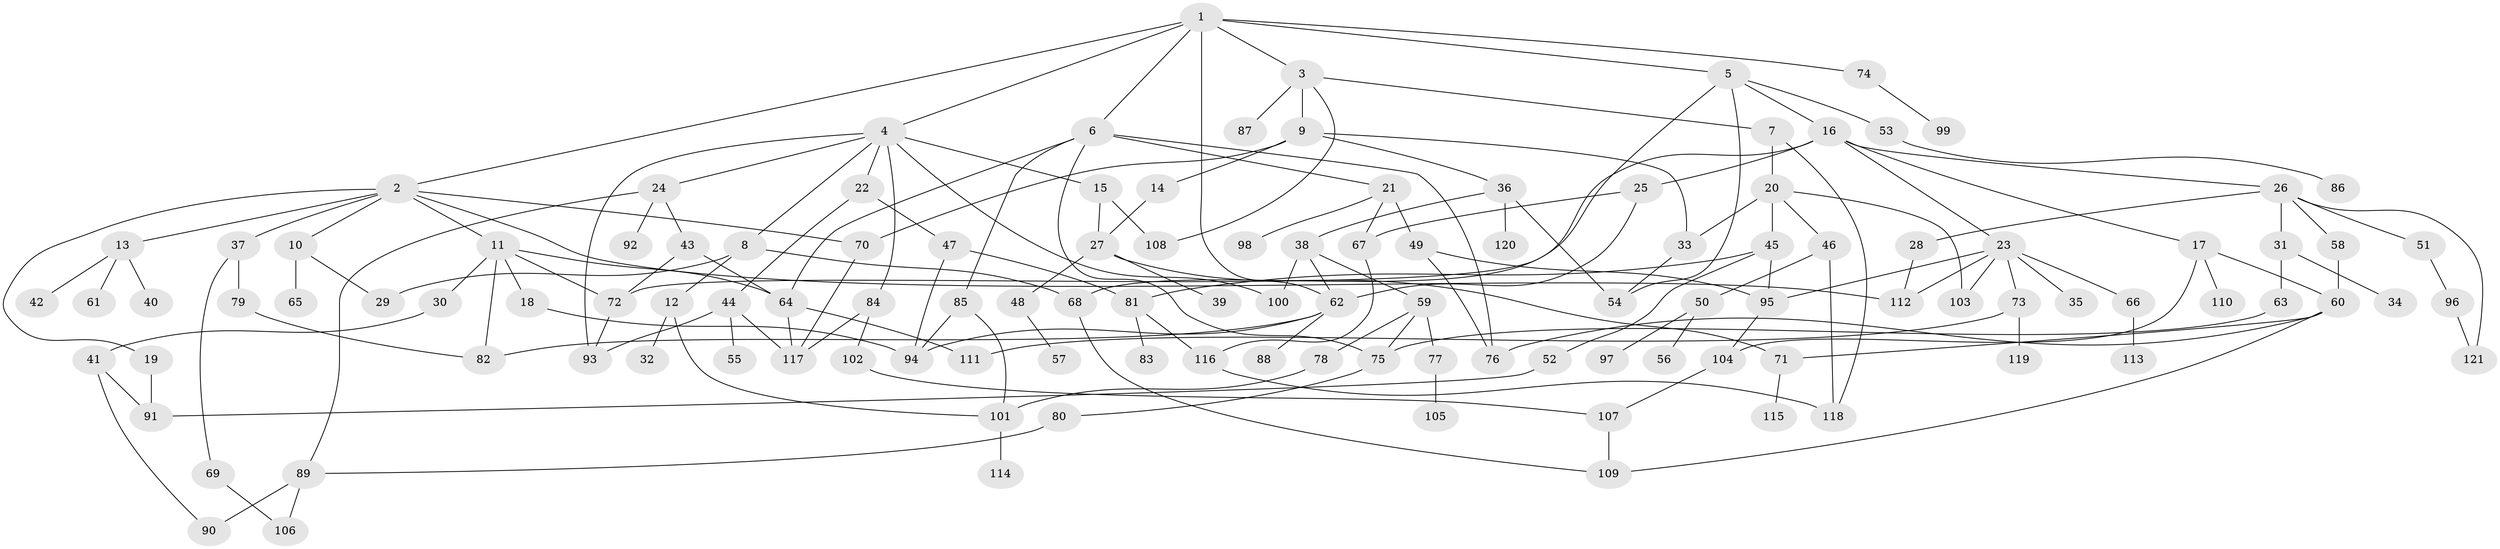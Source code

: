 // coarse degree distribution, {2: 0.20408163265306123, 4: 0.20408163265306123, 1: 0.1836734693877551, 12: 0.02040816326530612, 8: 0.02040816326530612, 6: 0.12244897959183673, 3: 0.10204081632653061, 9: 0.02040816326530612, 5: 0.08163265306122448, 7: 0.02040816326530612, 10: 0.02040816326530612}
// Generated by graph-tools (version 1.1) at 2025/36/03/04/25 23:36:08]
// undirected, 121 vertices, 174 edges
graph export_dot {
  node [color=gray90,style=filled];
  1;
  2;
  3;
  4;
  5;
  6;
  7;
  8;
  9;
  10;
  11;
  12;
  13;
  14;
  15;
  16;
  17;
  18;
  19;
  20;
  21;
  22;
  23;
  24;
  25;
  26;
  27;
  28;
  29;
  30;
  31;
  32;
  33;
  34;
  35;
  36;
  37;
  38;
  39;
  40;
  41;
  42;
  43;
  44;
  45;
  46;
  47;
  48;
  49;
  50;
  51;
  52;
  53;
  54;
  55;
  56;
  57;
  58;
  59;
  60;
  61;
  62;
  63;
  64;
  65;
  66;
  67;
  68;
  69;
  70;
  71;
  72;
  73;
  74;
  75;
  76;
  77;
  78;
  79;
  80;
  81;
  82;
  83;
  84;
  85;
  86;
  87;
  88;
  89;
  90;
  91;
  92;
  93;
  94;
  95;
  96;
  97;
  98;
  99;
  100;
  101;
  102;
  103;
  104;
  105;
  106;
  107;
  108;
  109;
  110;
  111;
  112;
  113;
  114;
  115;
  116;
  117;
  118;
  119;
  120;
  121;
  1 -- 2;
  1 -- 3;
  1 -- 4;
  1 -- 5;
  1 -- 6;
  1 -- 74;
  1 -- 62;
  2 -- 10;
  2 -- 11;
  2 -- 13;
  2 -- 19;
  2 -- 37;
  2 -- 112;
  2 -- 70;
  3 -- 7;
  3 -- 9;
  3 -- 87;
  3 -- 108;
  4 -- 8;
  4 -- 15;
  4 -- 22;
  4 -- 24;
  4 -- 84;
  4 -- 93;
  4 -- 100;
  5 -- 16;
  5 -- 53;
  5 -- 68;
  5 -- 54;
  6 -- 21;
  6 -- 85;
  6 -- 76;
  6 -- 64;
  6 -- 75;
  7 -- 20;
  7 -- 118;
  8 -- 12;
  8 -- 68;
  8 -- 29;
  9 -- 14;
  9 -- 33;
  9 -- 36;
  9 -- 70;
  10 -- 29;
  10 -- 65;
  11 -- 18;
  11 -- 30;
  11 -- 82;
  11 -- 64;
  11 -- 72;
  12 -- 32;
  12 -- 101;
  13 -- 40;
  13 -- 42;
  13 -- 61;
  14 -- 27;
  15 -- 27;
  15 -- 108;
  16 -- 17;
  16 -- 23;
  16 -- 25;
  16 -- 26;
  16 -- 72;
  17 -- 60;
  17 -- 104;
  17 -- 110;
  18 -- 94;
  19 -- 91;
  20 -- 45;
  20 -- 46;
  20 -- 103;
  20 -- 33;
  21 -- 49;
  21 -- 67;
  21 -- 98;
  22 -- 44;
  22 -- 47;
  23 -- 35;
  23 -- 66;
  23 -- 73;
  23 -- 112;
  23 -- 95;
  23 -- 103;
  24 -- 43;
  24 -- 92;
  24 -- 89;
  25 -- 67;
  25 -- 62;
  26 -- 28;
  26 -- 31;
  26 -- 51;
  26 -- 58;
  26 -- 121;
  27 -- 39;
  27 -- 48;
  27 -- 71;
  28 -- 112;
  30 -- 41;
  31 -- 34;
  31 -- 63;
  33 -- 54;
  36 -- 38;
  36 -- 120;
  36 -- 54;
  37 -- 69;
  37 -- 79;
  38 -- 59;
  38 -- 62;
  38 -- 100;
  41 -- 91;
  41 -- 90;
  43 -- 64;
  43 -- 72;
  44 -- 55;
  44 -- 93;
  44 -- 117;
  45 -- 52;
  45 -- 81;
  45 -- 95;
  46 -- 50;
  46 -- 118;
  47 -- 81;
  47 -- 94;
  48 -- 57;
  49 -- 95;
  49 -- 76;
  50 -- 56;
  50 -- 97;
  51 -- 96;
  52 -- 91;
  53 -- 86;
  58 -- 60;
  59 -- 77;
  59 -- 78;
  59 -- 75;
  60 -- 71;
  60 -- 76;
  60 -- 109;
  62 -- 88;
  62 -- 94;
  62 -- 82;
  63 -- 75;
  64 -- 117;
  64 -- 111;
  66 -- 113;
  67 -- 116;
  68 -- 109;
  69 -- 106;
  70 -- 117;
  71 -- 115;
  72 -- 93;
  73 -- 111;
  73 -- 119;
  74 -- 99;
  75 -- 80;
  77 -- 105;
  78 -- 101;
  79 -- 82;
  80 -- 89;
  81 -- 83;
  81 -- 116;
  84 -- 102;
  84 -- 117;
  85 -- 94;
  85 -- 101;
  89 -- 90;
  89 -- 106;
  95 -- 104;
  96 -- 121;
  101 -- 114;
  102 -- 107;
  104 -- 107;
  107 -- 109;
  116 -- 118;
}
